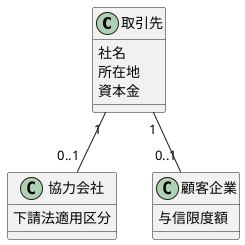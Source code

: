 @startuml

class 取引先 {
  社名
  所在地
  資本金
}

class 協力会社 {
  下請法適用区分
}

class 顧客企業 {
  与信限度額
}

取引先 "1"--"0..1" 協力会社
取引先 "1"--"0..1" 顧客企業

@enduml
